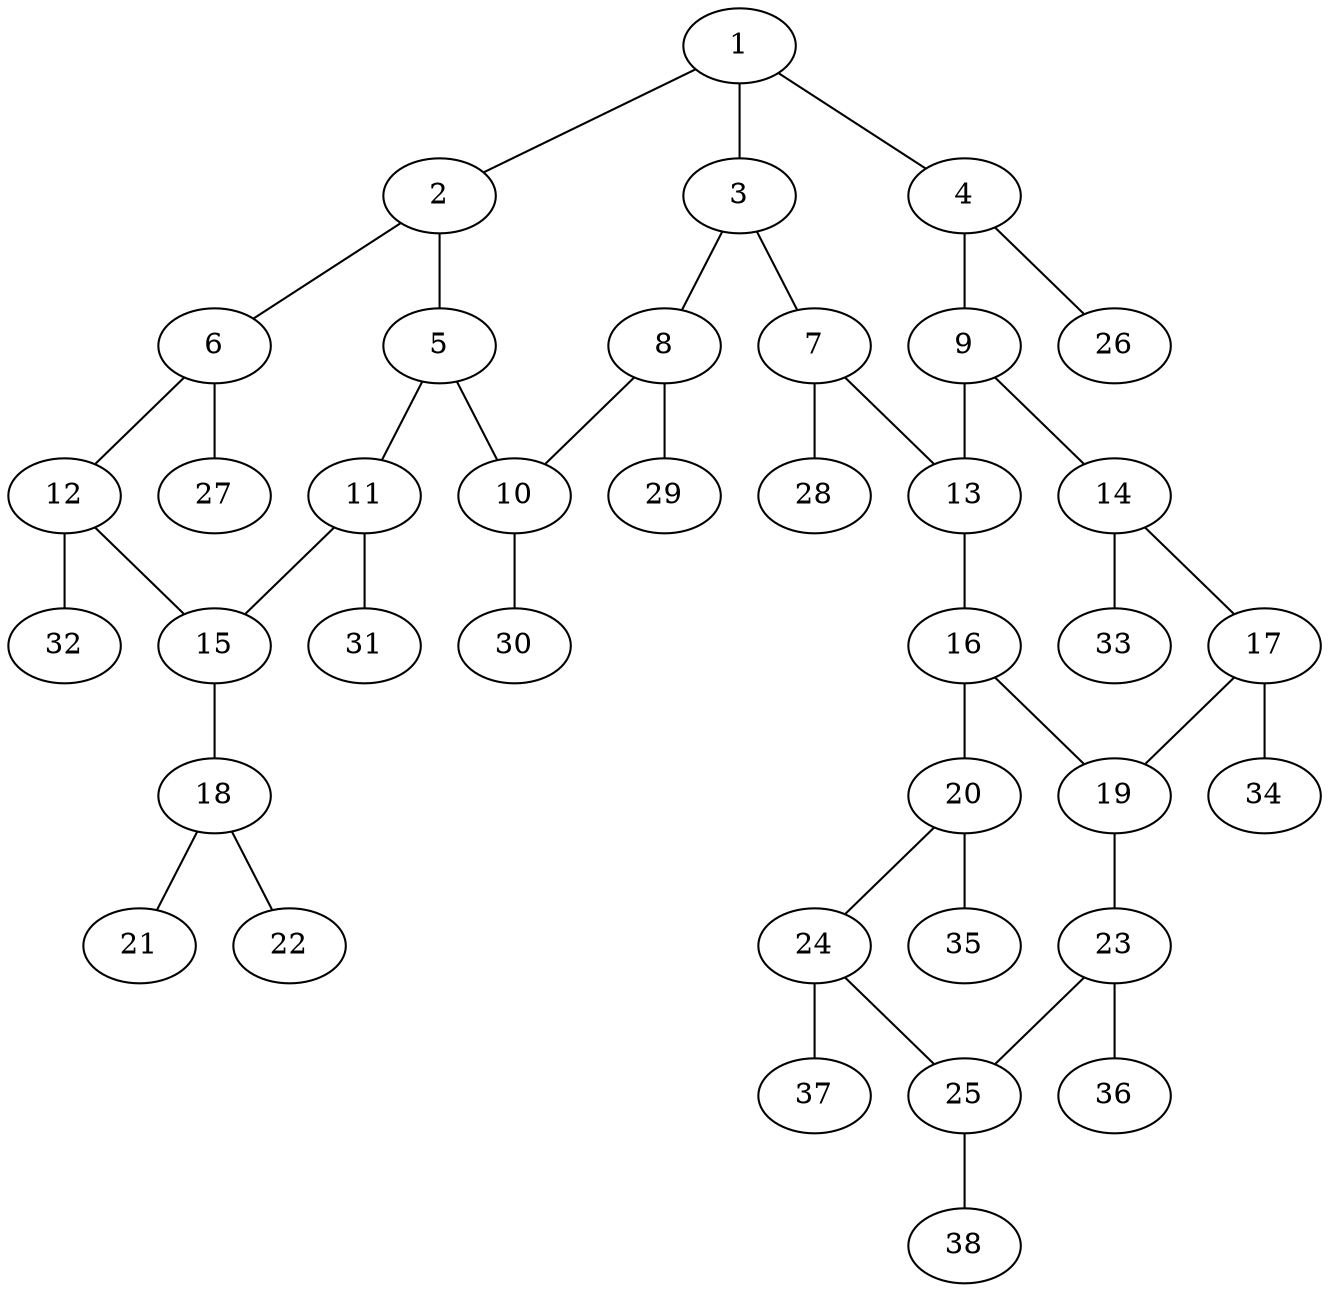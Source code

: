 graph molecule_3869 {
	1	 [chem=C];
	2	 [chem=C];
	1 -- 2	 [valence=1];
	3	 [chem=C];
	1 -- 3	 [valence=2];
	4	 [chem=C];
	1 -- 4	 [valence=1];
	5	 [chem=C];
	2 -- 5	 [valence=1];
	6	 [chem=C];
	2 -- 6	 [valence=2];
	7	 [chem=C];
	3 -- 7	 [valence=1];
	8	 [chem=C];
	3 -- 8	 [valence=1];
	9	 [chem=C];
	4 -- 9	 [valence=2];
	26	 [chem=H];
	4 -- 26	 [valence=1];
	10	 [chem=C];
	5 -- 10	 [valence=1];
	11	 [chem=C];
	5 -- 11	 [valence=2];
	12	 [chem=C];
	6 -- 12	 [valence=1];
	27	 [chem=H];
	6 -- 27	 [valence=1];
	13	 [chem=C];
	7 -- 13	 [valence=2];
	28	 [chem=H];
	7 -- 28	 [valence=1];
	8 -- 10	 [valence=2];
	29	 [chem=H];
	8 -- 29	 [valence=1];
	9 -- 13	 [valence=1];
	14	 [chem=C];
	9 -- 14	 [valence=1];
	30	 [chem=H];
	10 -- 30	 [valence=1];
	15	 [chem=C];
	11 -- 15	 [valence=1];
	31	 [chem=H];
	11 -- 31	 [valence=1];
	12 -- 15	 [valence=2];
	32	 [chem=H];
	12 -- 32	 [valence=1];
	16	 [chem=C];
	13 -- 16	 [valence=1];
	17	 [chem=C];
	14 -- 17	 [valence=2];
	33	 [chem=H];
	14 -- 33	 [valence=1];
	18	 [chem=N];
	15 -- 18	 [valence=1];
	19	 [chem=C];
	16 -- 19	 [valence=2];
	20	 [chem=C];
	16 -- 20	 [valence=1];
	17 -- 19	 [valence=1];
	34	 [chem=H];
	17 -- 34	 [valence=1];
	21	 [chem=O];
	18 -- 21	 [valence=2];
	22	 [chem=O];
	18 -- 22	 [valence=1];
	23	 [chem=C];
	19 -- 23	 [valence=1];
	24	 [chem=C];
	20 -- 24	 [valence=2];
	35	 [chem=H];
	20 -- 35	 [valence=1];
	25	 [chem=C];
	23 -- 25	 [valence=2];
	36	 [chem=H];
	23 -- 36	 [valence=1];
	24 -- 25	 [valence=1];
	37	 [chem=H];
	24 -- 37	 [valence=1];
	38	 [chem=H];
	25 -- 38	 [valence=1];
}
